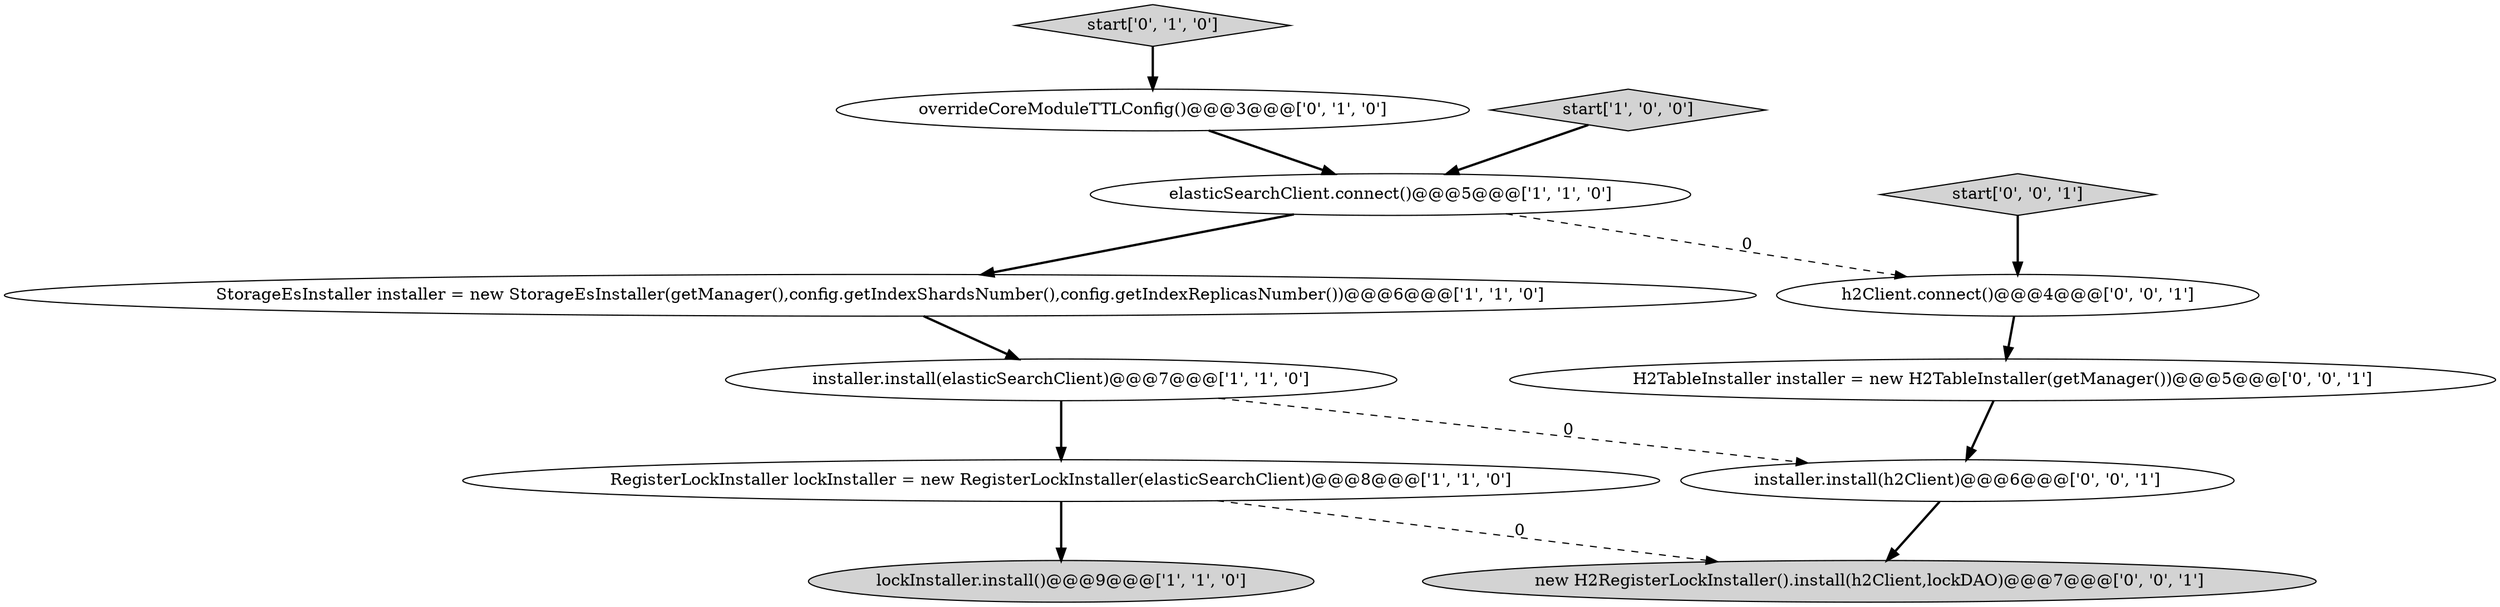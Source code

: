 digraph {
1 [style = filled, label = "installer.install(elasticSearchClient)@@@7@@@['1', '1', '0']", fillcolor = white, shape = ellipse image = "AAA0AAABBB1BBB"];
3 [style = filled, label = "elasticSearchClient.connect()@@@5@@@['1', '1', '0']", fillcolor = white, shape = ellipse image = "AAA0AAABBB1BBB"];
4 [style = filled, label = "StorageEsInstaller installer = new StorageEsInstaller(getManager(),config.getIndexShardsNumber(),config.getIndexReplicasNumber())@@@6@@@['1', '1', '0']", fillcolor = white, shape = ellipse image = "AAA0AAABBB1BBB"];
6 [style = filled, label = "start['0', '1', '0']", fillcolor = lightgray, shape = diamond image = "AAA0AAABBB2BBB"];
7 [style = filled, label = "overrideCoreModuleTTLConfig()@@@3@@@['0', '1', '0']", fillcolor = white, shape = ellipse image = "AAA1AAABBB2BBB"];
9 [style = filled, label = "h2Client.connect()@@@4@@@['0', '0', '1']", fillcolor = white, shape = ellipse image = "AAA0AAABBB3BBB"];
11 [style = filled, label = "installer.install(h2Client)@@@6@@@['0', '0', '1']", fillcolor = white, shape = ellipse image = "AAA0AAABBB3BBB"];
2 [style = filled, label = "lockInstaller.install()@@@9@@@['1', '1', '0']", fillcolor = lightgray, shape = ellipse image = "AAA0AAABBB1BBB"];
0 [style = filled, label = "start['1', '0', '0']", fillcolor = lightgray, shape = diamond image = "AAA0AAABBB1BBB"];
12 [style = filled, label = "new H2RegisterLockInstaller().install(h2Client,lockDAO)@@@7@@@['0', '0', '1']", fillcolor = lightgray, shape = ellipse image = "AAA0AAABBB3BBB"];
8 [style = filled, label = "start['0', '0', '1']", fillcolor = lightgray, shape = diamond image = "AAA0AAABBB3BBB"];
5 [style = filled, label = "RegisterLockInstaller lockInstaller = new RegisterLockInstaller(elasticSearchClient)@@@8@@@['1', '1', '0']", fillcolor = white, shape = ellipse image = "AAA0AAABBB1BBB"];
10 [style = filled, label = "H2TableInstaller installer = new H2TableInstaller(getManager())@@@5@@@['0', '0', '1']", fillcolor = white, shape = ellipse image = "AAA0AAABBB3BBB"];
5->2 [style = bold, label=""];
5->12 [style = dashed, label="0"];
6->7 [style = bold, label=""];
10->11 [style = bold, label=""];
0->3 [style = bold, label=""];
11->12 [style = bold, label=""];
8->9 [style = bold, label=""];
1->11 [style = dashed, label="0"];
3->4 [style = bold, label=""];
3->9 [style = dashed, label="0"];
4->1 [style = bold, label=""];
9->10 [style = bold, label=""];
1->5 [style = bold, label=""];
7->3 [style = bold, label=""];
}
